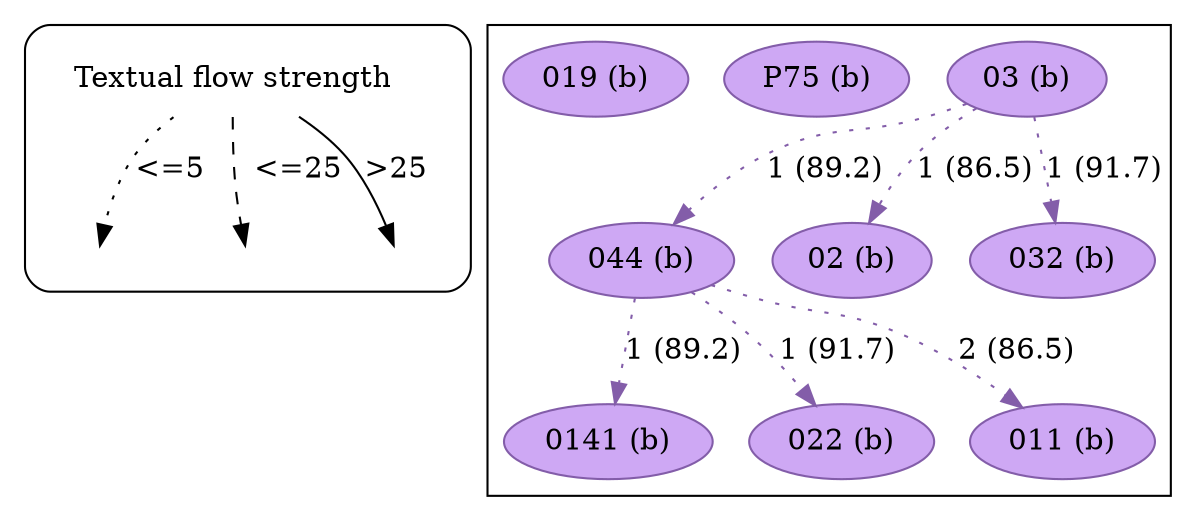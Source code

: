strict digraph  {
	node [label="\N"];
	subgraph cluster_legend {
		graph [style=rounded];
		leg_s		 [label="Textual flow strength",
			shape=plaintext];
		leg_e1		 [fixedsize=True,
			height=0.2,
			label="",
			style=invis];
		leg_s -> leg_e1		 [label="<=5  ",
			style=dotted];
		leg_e2		 [fixedsize=True,
			height=0.2,
			label="",
			style=invis];
		leg_s -> leg_e2		 [label="  <=25",
			style=dashed];
		leg_e3		 [fixedsize=True,
			height=0.2,
			label="",
			style=invis];
		leg_s -> leg_e3		 [label=">25",
			style=solid];
	}
	subgraph cluster_reading {
		044		 [color="#835da9",
			fillcolor="#CEA8F4",
			label="044 (b)",
			style=filled];
		0141		 [color="#835da9",
			fillcolor="#CEA8F4",
			label="0141 (b)",
			style=filled];
		044 -> 0141		 [color="#835da9",
			label="1 (89.2)",
			style=dotted];
		022		 [color="#835da9",
			fillcolor="#CEA8F4",
			label="022 (b)",
			style=filled];
		044 -> 022		 [color="#835da9",
			label="1 (91.7)",
			style=dotted];
		011		 [color="#835da9",
			fillcolor="#CEA8F4",
			label="011 (b)",
			style=filled];
		044 -> 011		 [color="#835da9",
			label="2 (86.5)",
			style=dotted];
		03		 [color="#835da9",
			fillcolor="#CEA8F4",
			label="03 (b)",
			style=filled];
		03 -> 044		 [color="#835da9",
			label="1 (89.2)",
			style=dotted];
		02		 [color="#835da9",
			fillcolor="#CEA8F4",
			label="02 (b)",
			style=filled];
		03 -> 02		 [color="#835da9",
			label="1 (86.5)",
			style=dotted];
		032		 [color="#835da9",
			fillcolor="#CEA8F4",
			label="032 (b)",
			style=filled];
		03 -> 032		 [color="#835da9",
			label="1 (91.7)",
			style=dotted];
		P75		 [color="#835da9",
			fillcolor="#CEA8F4",
			label="P75 (b)",
			style=filled];
		019		 [color="#835da9",
			fillcolor="#CEA8F4",
			label="019 (b)",
			style=filled];
	}
}
